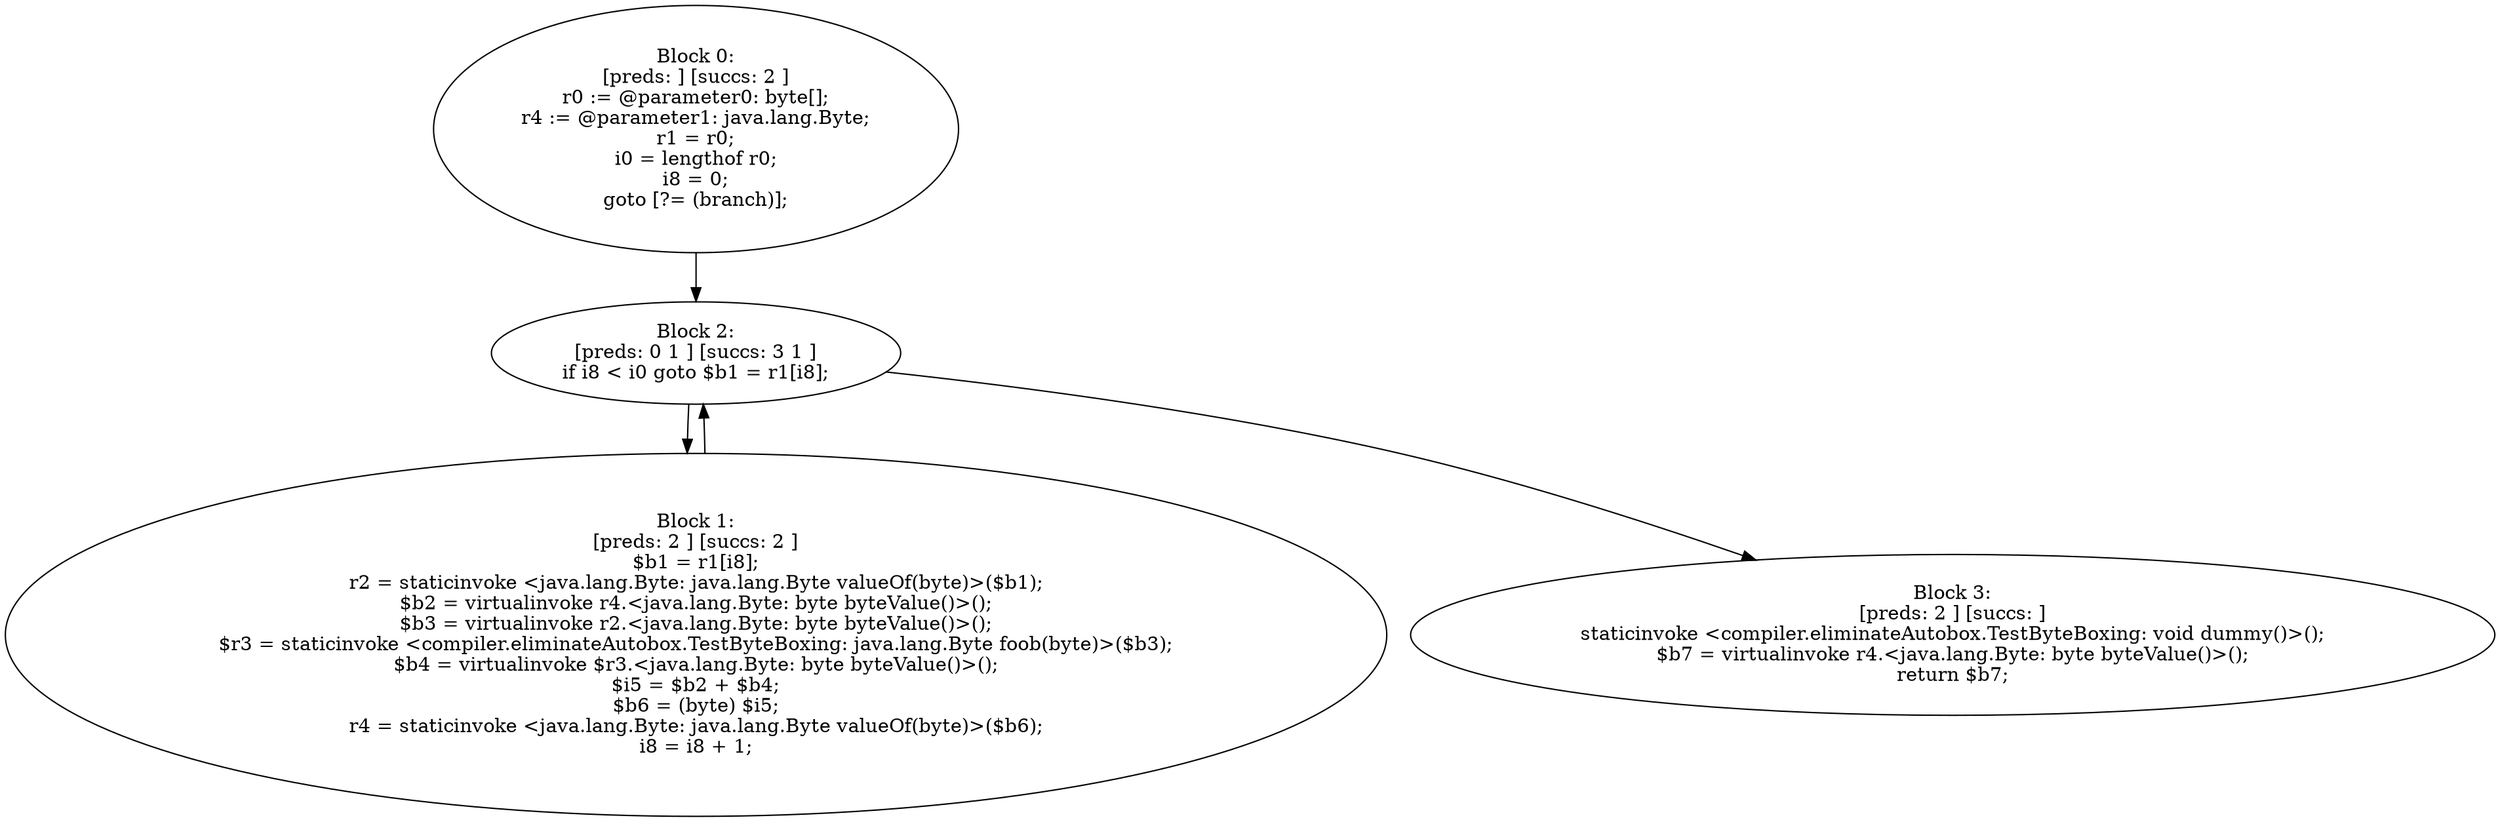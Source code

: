 digraph "unitGraph" {
    "Block 0:
[preds: ] [succs: 2 ]
r0 := @parameter0: byte[];
r4 := @parameter1: java.lang.Byte;
r1 = r0;
i0 = lengthof r0;
i8 = 0;
goto [?= (branch)];
"
    "Block 1:
[preds: 2 ] [succs: 2 ]
$b1 = r1[i8];
r2 = staticinvoke <java.lang.Byte: java.lang.Byte valueOf(byte)>($b1);
$b2 = virtualinvoke r4.<java.lang.Byte: byte byteValue()>();
$b3 = virtualinvoke r2.<java.lang.Byte: byte byteValue()>();
$r3 = staticinvoke <compiler.eliminateAutobox.TestByteBoxing: java.lang.Byte foob(byte)>($b3);
$b4 = virtualinvoke $r3.<java.lang.Byte: byte byteValue()>();
$i5 = $b2 + $b4;
$b6 = (byte) $i5;
r4 = staticinvoke <java.lang.Byte: java.lang.Byte valueOf(byte)>($b6);
i8 = i8 + 1;
"
    "Block 2:
[preds: 0 1 ] [succs: 3 1 ]
if i8 < i0 goto $b1 = r1[i8];
"
    "Block 3:
[preds: 2 ] [succs: ]
staticinvoke <compiler.eliminateAutobox.TestByteBoxing: void dummy()>();
$b7 = virtualinvoke r4.<java.lang.Byte: byte byteValue()>();
return $b7;
"
    "Block 0:
[preds: ] [succs: 2 ]
r0 := @parameter0: byte[];
r4 := @parameter1: java.lang.Byte;
r1 = r0;
i0 = lengthof r0;
i8 = 0;
goto [?= (branch)];
"->"Block 2:
[preds: 0 1 ] [succs: 3 1 ]
if i8 < i0 goto $b1 = r1[i8];
";
    "Block 1:
[preds: 2 ] [succs: 2 ]
$b1 = r1[i8];
r2 = staticinvoke <java.lang.Byte: java.lang.Byte valueOf(byte)>($b1);
$b2 = virtualinvoke r4.<java.lang.Byte: byte byteValue()>();
$b3 = virtualinvoke r2.<java.lang.Byte: byte byteValue()>();
$r3 = staticinvoke <compiler.eliminateAutobox.TestByteBoxing: java.lang.Byte foob(byte)>($b3);
$b4 = virtualinvoke $r3.<java.lang.Byte: byte byteValue()>();
$i5 = $b2 + $b4;
$b6 = (byte) $i5;
r4 = staticinvoke <java.lang.Byte: java.lang.Byte valueOf(byte)>($b6);
i8 = i8 + 1;
"->"Block 2:
[preds: 0 1 ] [succs: 3 1 ]
if i8 < i0 goto $b1 = r1[i8];
";
    "Block 2:
[preds: 0 1 ] [succs: 3 1 ]
if i8 < i0 goto $b1 = r1[i8];
"->"Block 3:
[preds: 2 ] [succs: ]
staticinvoke <compiler.eliminateAutobox.TestByteBoxing: void dummy()>();
$b7 = virtualinvoke r4.<java.lang.Byte: byte byteValue()>();
return $b7;
";
    "Block 2:
[preds: 0 1 ] [succs: 3 1 ]
if i8 < i0 goto $b1 = r1[i8];
"->"Block 1:
[preds: 2 ] [succs: 2 ]
$b1 = r1[i8];
r2 = staticinvoke <java.lang.Byte: java.lang.Byte valueOf(byte)>($b1);
$b2 = virtualinvoke r4.<java.lang.Byte: byte byteValue()>();
$b3 = virtualinvoke r2.<java.lang.Byte: byte byteValue()>();
$r3 = staticinvoke <compiler.eliminateAutobox.TestByteBoxing: java.lang.Byte foob(byte)>($b3);
$b4 = virtualinvoke $r3.<java.lang.Byte: byte byteValue()>();
$i5 = $b2 + $b4;
$b6 = (byte) $i5;
r4 = staticinvoke <java.lang.Byte: java.lang.Byte valueOf(byte)>($b6);
i8 = i8 + 1;
";
}
